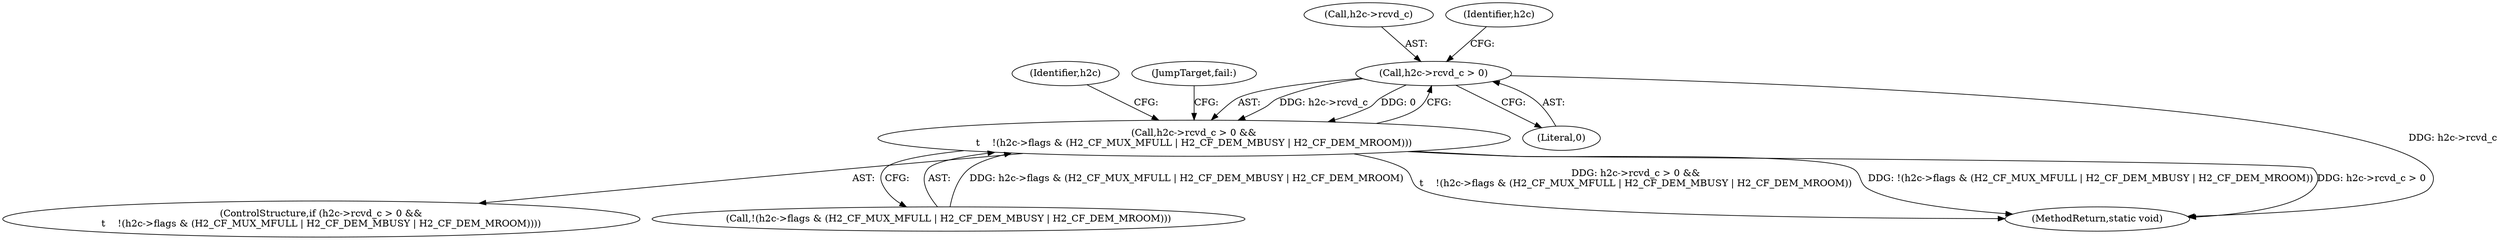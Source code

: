 digraph "0_haproxy_3f0e1ec70173593f4c2b3681b26c04a4ed5fc588@pointer" {
"1000839" [label="(Call,h2c->rcvd_c > 0)"];
"1000838" [label="(Call,h2c->rcvd_c > 0 &&\n\t    !(h2c->flags & (H2_CF_MUX_MFULL | H2_CF_DEM_MBUSY | H2_CF_DEM_MROOM)))"];
"1000843" [label="(Literal,0)"];
"1000839" [label="(Call,h2c->rcvd_c > 0)"];
"1000840" [label="(Call,h2c->rcvd_c)"];
"1000837" [label="(ControlStructure,if (h2c->rcvd_c > 0 &&\n\t    !(h2c->flags & (H2_CF_MUX_MFULL | H2_CF_DEM_MBUSY | H2_CF_DEM_MROOM))))"];
"1000855" [label="(Identifier,h2c)"];
"1000847" [label="(Identifier,h2c)"];
"1000844" [label="(Call,!(h2c->flags & (H2_CF_MUX_MFULL | H2_CF_DEM_MBUSY | H2_CF_DEM_MROOM)))"];
"1000856" [label="(JumpTarget,fail:)"];
"1000858" [label="(MethodReturn,static void)"];
"1000838" [label="(Call,h2c->rcvd_c > 0 &&\n\t    !(h2c->flags & (H2_CF_MUX_MFULL | H2_CF_DEM_MBUSY | H2_CF_DEM_MROOM)))"];
"1000839" -> "1000838"  [label="AST: "];
"1000839" -> "1000843"  [label="CFG: "];
"1000840" -> "1000839"  [label="AST: "];
"1000843" -> "1000839"  [label="AST: "];
"1000847" -> "1000839"  [label="CFG: "];
"1000838" -> "1000839"  [label="CFG: "];
"1000839" -> "1000858"  [label="DDG: h2c->rcvd_c"];
"1000839" -> "1000838"  [label="DDG: h2c->rcvd_c"];
"1000839" -> "1000838"  [label="DDG: 0"];
"1000838" -> "1000837"  [label="AST: "];
"1000838" -> "1000844"  [label="CFG: "];
"1000844" -> "1000838"  [label="AST: "];
"1000855" -> "1000838"  [label="CFG: "];
"1000856" -> "1000838"  [label="CFG: "];
"1000838" -> "1000858"  [label="DDG: h2c->rcvd_c > 0 &&\n\t    !(h2c->flags & (H2_CF_MUX_MFULL | H2_CF_DEM_MBUSY | H2_CF_DEM_MROOM))"];
"1000838" -> "1000858"  [label="DDG: !(h2c->flags & (H2_CF_MUX_MFULL | H2_CF_DEM_MBUSY | H2_CF_DEM_MROOM))"];
"1000838" -> "1000858"  [label="DDG: h2c->rcvd_c > 0"];
"1000844" -> "1000838"  [label="DDG: h2c->flags & (H2_CF_MUX_MFULL | H2_CF_DEM_MBUSY | H2_CF_DEM_MROOM)"];
}
